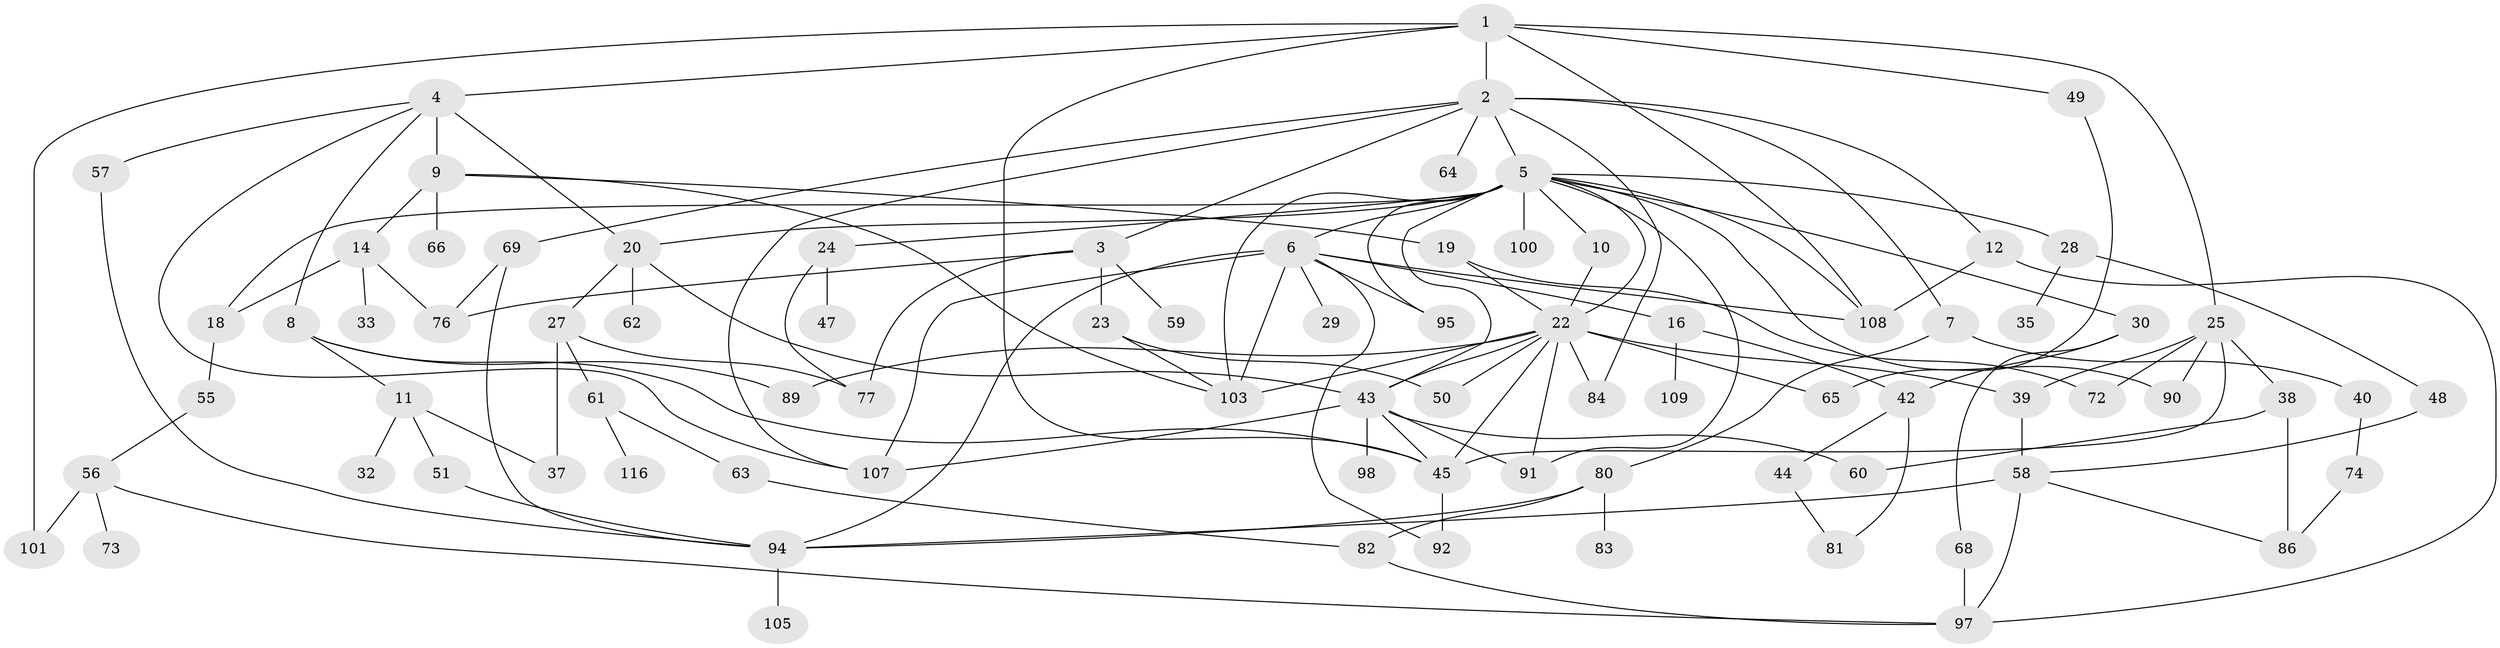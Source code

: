// original degree distribution, {7: 0.01694915254237288, 9: 0.025423728813559324, 5: 0.09322033898305085, 4: 0.1440677966101695, 3: 0.22033898305084745, 6: 0.025423728813559324, 1: 0.1864406779661017, 2: 0.288135593220339}
// Generated by graph-tools (version 1.1) at 2025/17/03/04/25 18:17:08]
// undirected, 82 vertices, 134 edges
graph export_dot {
graph [start="1"]
  node [color=gray90,style=filled];
  1;
  2;
  3;
  4;
  5 [super="+13+36+88"];
  6;
  7 [super="+21"];
  8 [super="+53"];
  9 [super="+31+17"];
  10;
  11;
  12;
  14;
  16;
  18 [super="+34"];
  19;
  20 [super="+70"];
  22 [super="+26+104+41"];
  23;
  24;
  25 [super="+46"];
  27;
  28;
  29;
  30 [super="+106"];
  32;
  33;
  35;
  37;
  38;
  39;
  40;
  42 [super="+79"];
  43 [super="+54+78"];
  44 [super="+87"];
  45 [super="+52+67"];
  47 [super="+99"];
  48;
  49;
  50 [super="+117"];
  51;
  55;
  56;
  57;
  58;
  59 [super="+93"];
  60;
  61;
  62;
  63;
  64;
  65 [super="+85"];
  66;
  68;
  69 [super="+118"];
  72;
  73;
  74;
  76;
  77;
  80;
  81;
  82;
  83;
  84;
  86;
  89;
  90;
  91;
  92;
  94 [super="+115"];
  95;
  97 [super="+102"];
  98;
  100;
  101;
  103 [super="+114"];
  105;
  107;
  108 [super="+112"];
  109;
  116;
  1 -- 2;
  1 -- 4;
  1 -- 25;
  1 -- 49;
  1 -- 101;
  1 -- 108;
  1 -- 45;
  2 -- 3;
  2 -- 5;
  2 -- 7;
  2 -- 12;
  2 -- 64;
  2 -- 69;
  2 -- 84;
  2 -- 107;
  3 -- 23;
  3 -- 59;
  3 -- 77;
  3 -- 76;
  4 -- 8;
  4 -- 9 [weight=2];
  4 -- 57;
  4 -- 107;
  4 -- 20;
  5 -- 6;
  5 -- 10;
  5 -- 28;
  5 -- 100 [weight=2];
  5 -- 95;
  5 -- 18;
  5 -- 20;
  5 -- 24;
  5 -- 90;
  5 -- 91;
  5 -- 30;
  5 -- 43;
  5 -- 108;
  5 -- 22 [weight=2];
  5 -- 103;
  6 -- 16;
  6 -- 29;
  6 -- 92;
  6 -- 95;
  6 -- 108;
  6 -- 107;
  6 -- 94;
  6 -- 103;
  7 -- 40;
  7 -- 80;
  8 -- 11;
  8 -- 89;
  8 -- 45;
  9 -- 14;
  9 -- 103;
  9 -- 66;
  9 -- 19;
  10 -- 22 [weight=2];
  11 -- 32;
  11 -- 51;
  11 -- 37;
  12 -- 97;
  12 -- 108;
  14 -- 33;
  14 -- 76;
  14 -- 18;
  16 -- 109;
  16 -- 42;
  18 -- 55;
  19 -- 72;
  19 -- 22;
  20 -- 27;
  20 -- 62;
  20 -- 43;
  22 -- 39;
  22 -- 43;
  22 -- 65;
  22 -- 91;
  22 -- 50;
  22 -- 84;
  22 -- 103;
  22 -- 89;
  22 -- 45;
  23 -- 50;
  23 -- 103;
  24 -- 47;
  24 -- 77;
  25 -- 38;
  25 -- 45;
  25 -- 90;
  25 -- 72;
  25 -- 39;
  27 -- 37;
  27 -- 61;
  27 -- 77;
  28 -- 35;
  28 -- 48;
  30 -- 42;
  30 -- 68;
  38 -- 60;
  38 -- 86;
  39 -- 58;
  40 -- 74;
  42 -- 44;
  42 -- 81;
  43 -- 91;
  43 -- 98;
  43 -- 107;
  43 -- 60;
  43 -- 45;
  44 -- 81;
  45 -- 92;
  48 -- 58;
  49 -- 65;
  51 -- 94;
  55 -- 56;
  56 -- 73;
  56 -- 101;
  56 -- 97;
  57 -- 94;
  58 -- 86;
  58 -- 94;
  58 -- 97;
  61 -- 63;
  61 -- 116;
  63 -- 82;
  68 -- 97;
  69 -- 76 [weight=2];
  69 -- 94;
  74 -- 86;
  80 -- 82;
  80 -- 83;
  80 -- 94;
  82 -- 97;
  94 -- 105;
}
